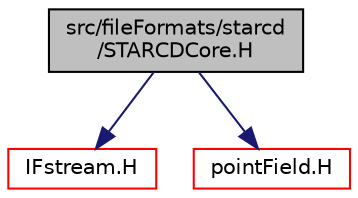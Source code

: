 digraph "src/fileFormats/starcd/STARCDCore.H"
{
  bgcolor="transparent";
  edge [fontname="Helvetica",fontsize="10",labelfontname="Helvetica",labelfontsize="10"];
  node [fontname="Helvetica",fontsize="10",shape=record];
  Node1 [label="src/fileFormats/starcd\l/STARCDCore.H",height=0.2,width=0.4,color="black", fillcolor="grey75", style="filled", fontcolor="black"];
  Node1 -> Node2 [color="midnightblue",fontsize="10",style="solid",fontname="Helvetica"];
  Node2 [label="IFstream.H",height=0.2,width=0.4,color="red",URL="$a07896.html"];
  Node1 -> Node3 [color="midnightblue",fontsize="10",style="solid",fontname="Helvetica"];
  Node3 [label="pointField.H",height=0.2,width=0.4,color="red",URL="$a08908.html"];
}
